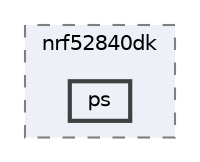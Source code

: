 digraph "/home/mj/Desktop/IoT-Chat-Digitalization/TextYourIoTDevice/bin/nrf52840dk/ps"
{
 // LATEX_PDF_SIZE
  bgcolor="transparent";
  edge [fontname=Helvetica,fontsize=10,labelfontname=Helvetica,labelfontsize=10];
  node [fontname=Helvetica,fontsize=10,shape=box,height=0.2,width=0.4];
  compound=true
  subgraph clusterdir_0c725116918d2e080617d882693859a8 {
    graph [ bgcolor="#edf0f7", pencolor="grey50", label="nrf52840dk", fontname=Helvetica,fontsize=10 style="filled,dashed", URL="dir_0c725116918d2e080617d882693859a8.html",tooltip=""]
  dir_e1607b80569abb7c903d68c29b820c3a [label="ps", fillcolor="#edf0f7", color="grey25", style="filled,bold", URL="dir_e1607b80569abb7c903d68c29b820c3a.html",tooltip=""];
  }
}
